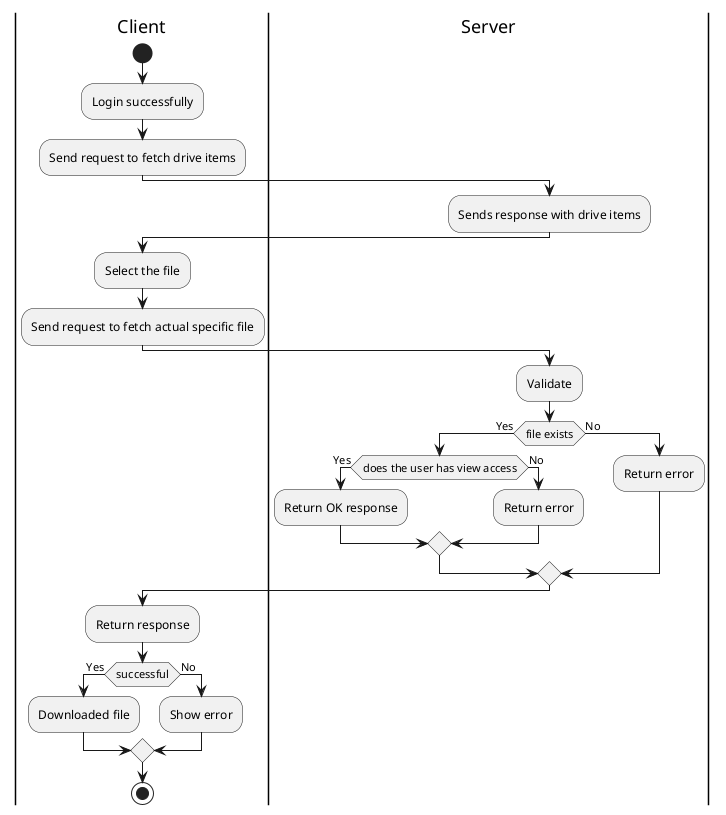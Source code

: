 @startuml
|Client|
start
|Client|
:Login successfully;
:Send request to fetch drive items;
|Server|
:Sends response with drive items;
|Client|
:Select the file;
:Send request to fetch actual specific file;
|Server|
:Validate;
if (file exists) then
 ->Yes;
 if (does the user has view access) then
  ->Yes;
  :Return OK response;
 else
  ->No;
  :Return error;
 endif
else
 -> No;
 :Return error;
endif
|Client|
:Return response;
if(successful) then
->Yes;
:Downloaded file;
else
->No;
:Show error;
endif
stop
@enduml
